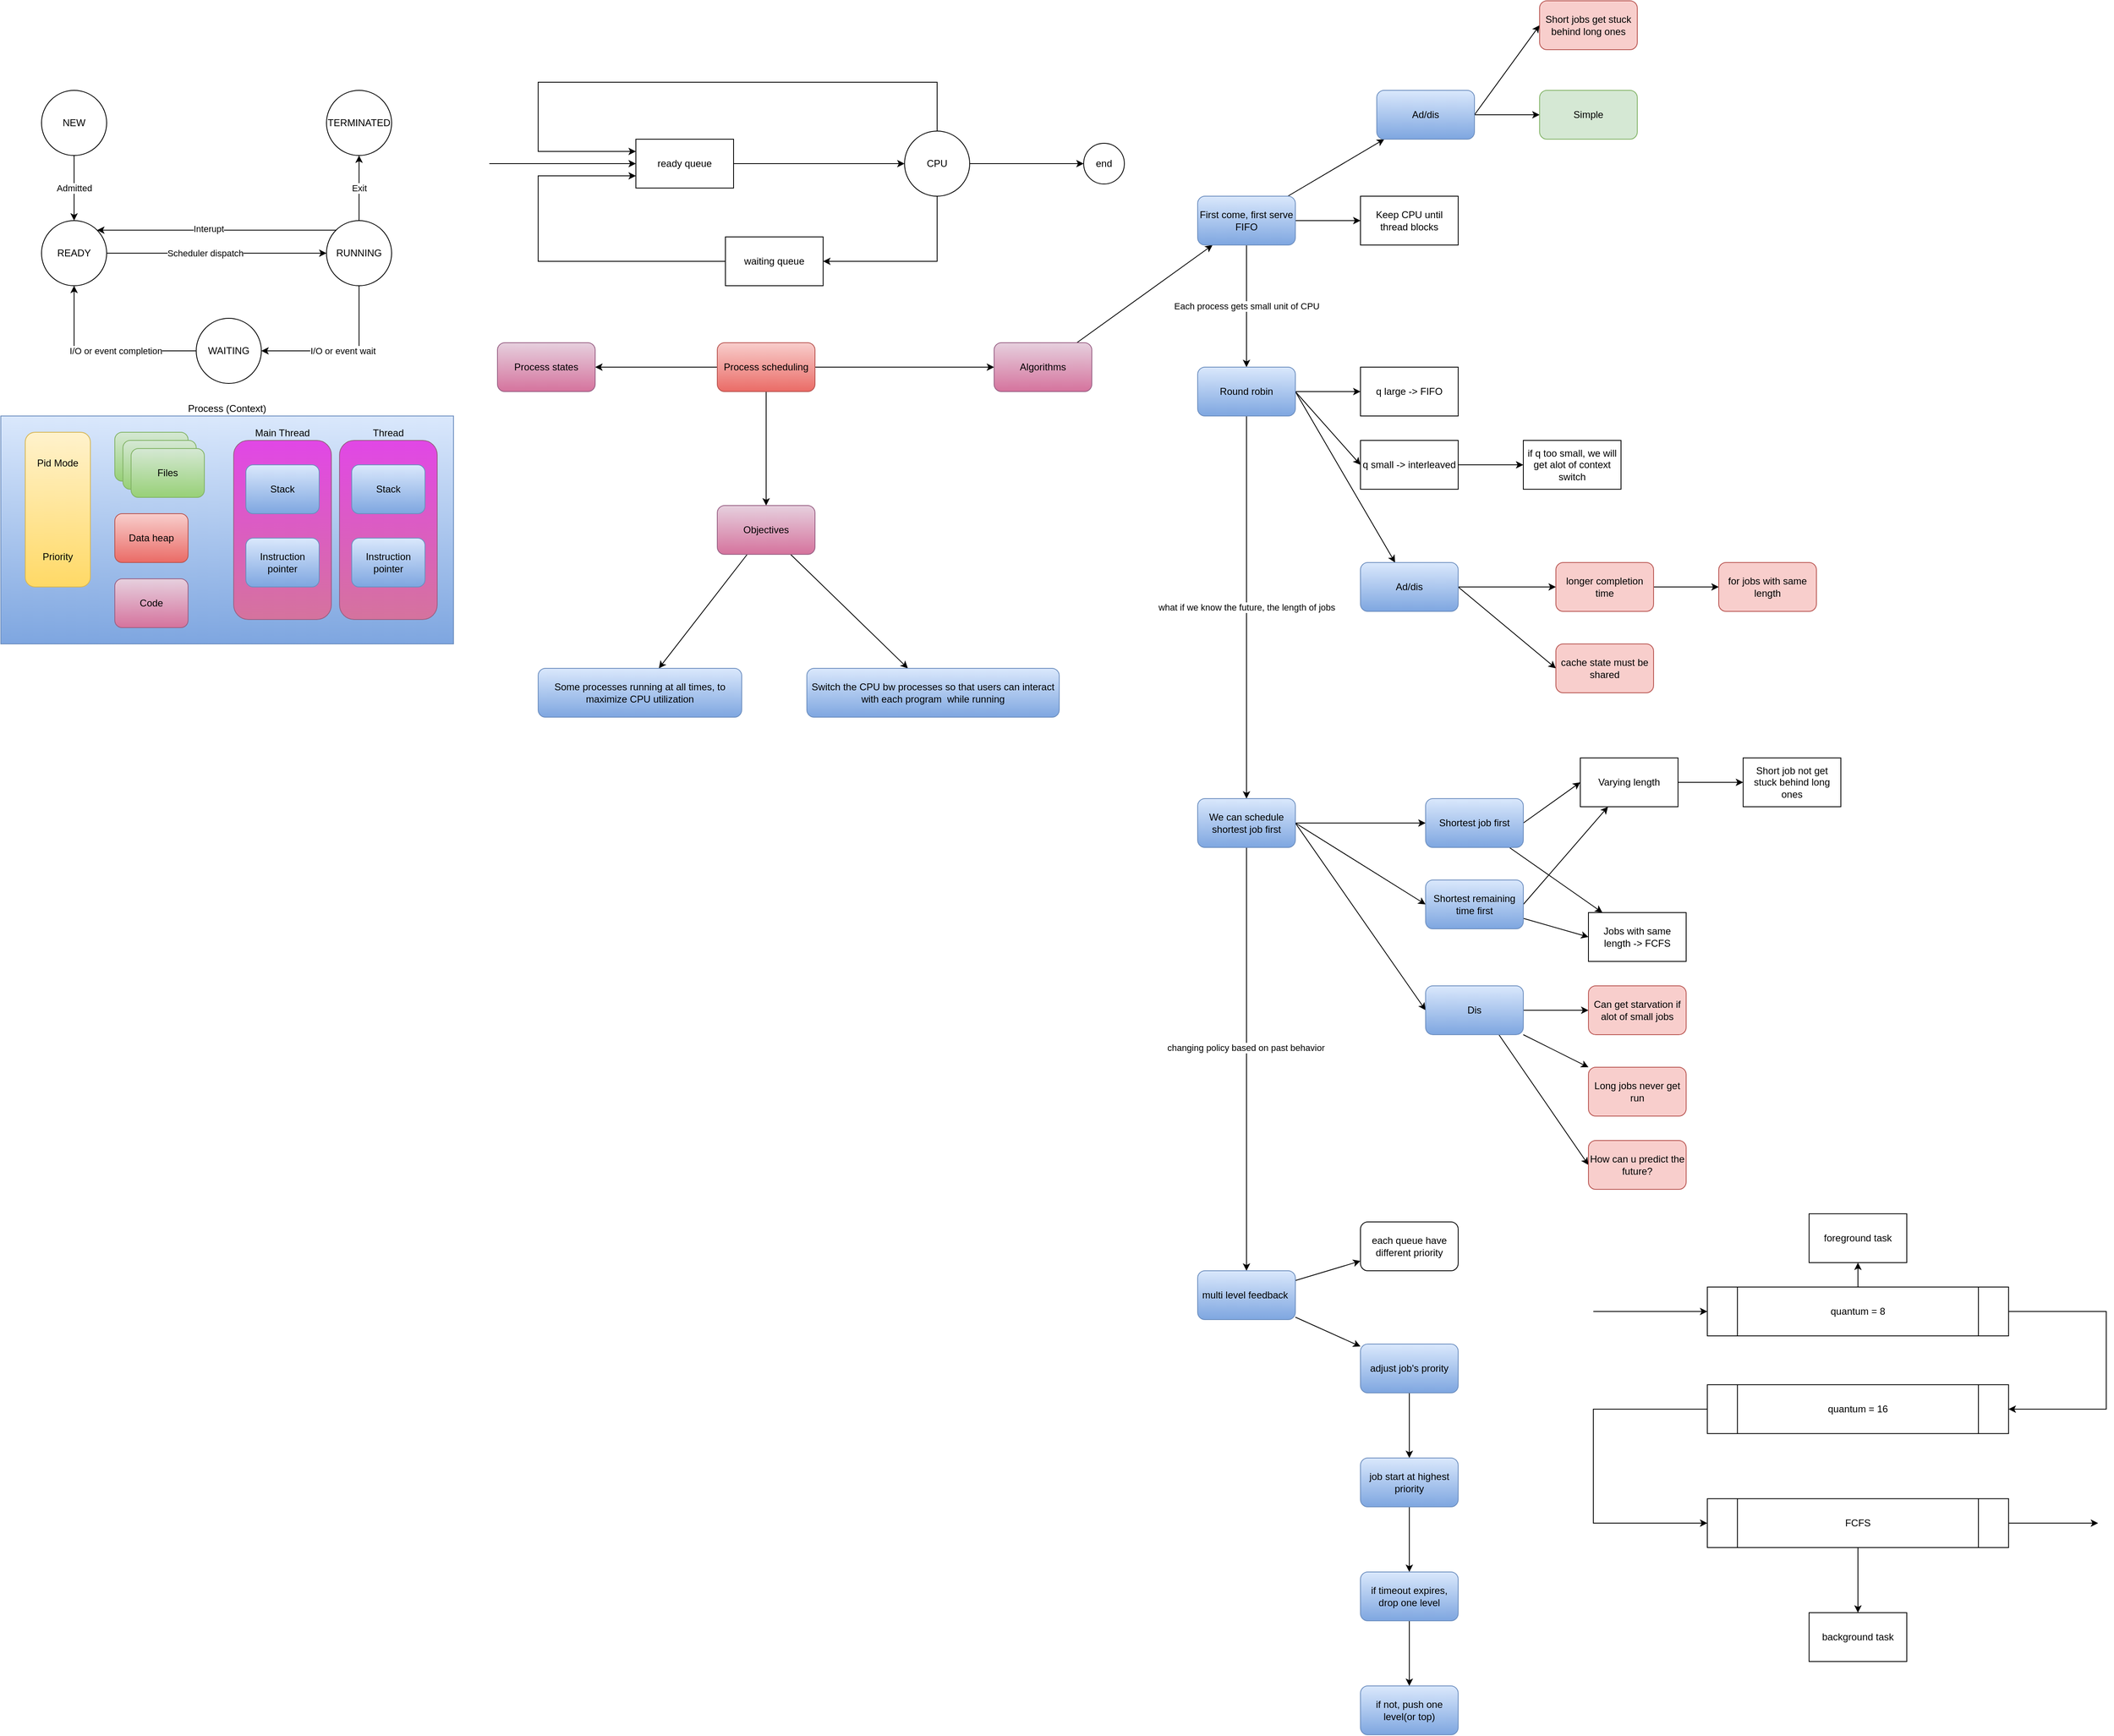 <mxfile version="15.6.8" type="github">
  <diagram id="YjP2luyD3A1gga2x-_5z" name="Page-1">
    <mxGraphModel dx="3009" dy="1942" grid="1" gridSize="10" guides="1" tooltips="1" connect="1" arrows="1" fold="1" page="1" pageScale="1" pageWidth="827" pageHeight="1169" math="0" shadow="0">
      <root>
        <mxCell id="0" />
        <mxCell id="1" parent="0" />
        <mxCell id="qBSy8Zu0NFItvnrf-ppq-13" value="Admitted" style="edgeStyle=orthogonalEdgeStyle;rounded=0;orthogonalLoop=1;jettySize=auto;html=1;entryX=0.5;entryY=0;entryDx=0;entryDy=0;" edge="1" parent="1" source="qBSy8Zu0NFItvnrf-ppq-14" target="qBSy8Zu0NFItvnrf-ppq-17">
          <mxGeometry relative="1" as="geometry" />
        </mxCell>
        <mxCell id="qBSy8Zu0NFItvnrf-ppq-14" value="NEW" style="ellipse;whiteSpace=wrap;html=1;aspect=fixed;" vertex="1" parent="1">
          <mxGeometry x="-980" y="-1000" width="80" height="80" as="geometry" />
        </mxCell>
        <mxCell id="qBSy8Zu0NFItvnrf-ppq-15" style="edgeStyle=orthogonalEdgeStyle;rounded=0;orthogonalLoop=1;jettySize=auto;html=1;" edge="1" parent="1" source="qBSy8Zu0NFItvnrf-ppq-17" target="qBSy8Zu0NFItvnrf-ppq-25">
          <mxGeometry relative="1" as="geometry" />
        </mxCell>
        <mxCell id="qBSy8Zu0NFItvnrf-ppq-16" value="Scheduler dispatch" style="edgeLabel;html=1;align=center;verticalAlign=middle;resizable=0;points=[];" vertex="1" connectable="0" parent="qBSy8Zu0NFItvnrf-ppq-15">
          <mxGeometry x="-0.109" relative="1" as="geometry">
            <mxPoint as="offset" />
          </mxGeometry>
        </mxCell>
        <mxCell id="qBSy8Zu0NFItvnrf-ppq-17" value="READY" style="ellipse;whiteSpace=wrap;html=1;aspect=fixed;" vertex="1" parent="1">
          <mxGeometry x="-980" y="-840" width="80" height="80" as="geometry" />
        </mxCell>
        <mxCell id="qBSy8Zu0NFItvnrf-ppq-18" style="edgeStyle=orthogonalEdgeStyle;rounded=0;orthogonalLoop=1;jettySize=auto;html=1;entryX=0.5;entryY=1;entryDx=0;entryDy=0;" edge="1" parent="1" source="qBSy8Zu0NFItvnrf-ppq-20" target="qBSy8Zu0NFItvnrf-ppq-17">
          <mxGeometry relative="1" as="geometry" />
        </mxCell>
        <mxCell id="qBSy8Zu0NFItvnrf-ppq-19" value="I/O or event completion" style="edgeLabel;html=1;align=center;verticalAlign=middle;resizable=0;points=[];" vertex="1" connectable="0" parent="qBSy8Zu0NFItvnrf-ppq-18">
          <mxGeometry x="-0.141" relative="1" as="geometry">
            <mxPoint as="offset" />
          </mxGeometry>
        </mxCell>
        <mxCell id="qBSy8Zu0NFItvnrf-ppq-20" value="WAITING" style="ellipse;whiteSpace=wrap;html=1;aspect=fixed;" vertex="1" parent="1">
          <mxGeometry x="-790" y="-720" width="80" height="80" as="geometry" />
        </mxCell>
        <mxCell id="qBSy8Zu0NFItvnrf-ppq-21" value="Exit" style="edgeStyle=orthogonalEdgeStyle;rounded=0;orthogonalLoop=1;jettySize=auto;html=1;entryX=0.5;entryY=1;entryDx=0;entryDy=0;" edge="1" parent="1" source="qBSy8Zu0NFItvnrf-ppq-25" target="qBSy8Zu0NFItvnrf-ppq-26">
          <mxGeometry relative="1" as="geometry" />
        </mxCell>
        <mxCell id="qBSy8Zu0NFItvnrf-ppq-22" style="edgeStyle=orthogonalEdgeStyle;rounded=0;orthogonalLoop=1;jettySize=auto;html=1;exitX=0;exitY=0;exitDx=0;exitDy=0;entryX=1;entryY=0;entryDx=0;entryDy=0;" edge="1" parent="1" source="qBSy8Zu0NFItvnrf-ppq-25" target="qBSy8Zu0NFItvnrf-ppq-17">
          <mxGeometry relative="1" as="geometry" />
        </mxCell>
        <mxCell id="qBSy8Zu0NFItvnrf-ppq-23" value="Interupt" style="edgeLabel;html=1;align=center;verticalAlign=middle;resizable=0;points=[];" vertex="1" connectable="0" parent="qBSy8Zu0NFItvnrf-ppq-22">
          <mxGeometry x="0.066" y="-2" relative="1" as="geometry">
            <mxPoint as="offset" />
          </mxGeometry>
        </mxCell>
        <mxCell id="qBSy8Zu0NFItvnrf-ppq-24" value="I/O or event wait" style="edgeStyle=orthogonalEdgeStyle;rounded=0;orthogonalLoop=1;jettySize=auto;html=1;entryX=1;entryY=0.5;entryDx=0;entryDy=0;" edge="1" parent="1" source="qBSy8Zu0NFItvnrf-ppq-25" target="qBSy8Zu0NFItvnrf-ppq-20">
          <mxGeometry relative="1" as="geometry">
            <Array as="points">
              <mxPoint x="-590" y="-680" />
            </Array>
          </mxGeometry>
        </mxCell>
        <mxCell id="qBSy8Zu0NFItvnrf-ppq-25" value="RUNNING" style="ellipse;whiteSpace=wrap;html=1;aspect=fixed;" vertex="1" parent="1">
          <mxGeometry x="-630" y="-840" width="80" height="80" as="geometry" />
        </mxCell>
        <mxCell id="qBSy8Zu0NFItvnrf-ppq-26" value="TERMINATED" style="ellipse;whiteSpace=wrap;html=1;aspect=fixed;" vertex="1" parent="1">
          <mxGeometry x="-630" y="-1000" width="80" height="80" as="geometry" />
        </mxCell>
        <mxCell id="qBSy8Zu0NFItvnrf-ppq-27" value="Process (Context)" style="rounded=0;whiteSpace=wrap;html=1;gradientColor=#7ea6e0;fillColor=#dae8fc;strokeColor=#6c8ebf;labelPosition=center;verticalLabelPosition=top;align=center;verticalAlign=bottom;textDirection=ltr;arcSize=0;" vertex="1" parent="1">
          <mxGeometry x="-1030" y="-600" width="556" height="280" as="geometry" />
        </mxCell>
        <mxCell id="qBSy8Zu0NFItvnrf-ppq-28" value="Pid Mode&lt;br&gt;&lt;br&gt;&lt;br&gt;&lt;br&gt;&lt;br&gt;&lt;br&gt;&lt;br&gt;&lt;br&gt;Priority" style="rounded=1;whiteSpace=wrap;html=1;gradientColor=#ffd966;fillColor=#fff2cc;strokeColor=#d6b656;" vertex="1" parent="1">
          <mxGeometry x="-1000" y="-580" width="80" height="190" as="geometry" />
        </mxCell>
        <mxCell id="qBSy8Zu0NFItvnrf-ppq-29" value="Files" style="rounded=1;whiteSpace=wrap;html=1;gradientColor=#97d077;fillColor=#d5e8d4;strokeColor=#82b366;" vertex="1" parent="1">
          <mxGeometry x="-890" y="-580" width="90" height="60" as="geometry" />
        </mxCell>
        <mxCell id="qBSy8Zu0NFItvnrf-ppq-30" value="Files" style="rounded=1;whiteSpace=wrap;html=1;gradientColor=#97d077;fillColor=#d5e8d4;strokeColor=#82b366;" vertex="1" parent="1">
          <mxGeometry x="-880" y="-570" width="90" height="60" as="geometry" />
        </mxCell>
        <mxCell id="qBSy8Zu0NFItvnrf-ppq-31" value="Files" style="rounded=1;whiteSpace=wrap;html=1;gradientColor=#97d077;fillColor=#d5e8d4;strokeColor=#82b366;" vertex="1" parent="1">
          <mxGeometry x="-870" y="-560" width="90" height="60" as="geometry" />
        </mxCell>
        <mxCell id="qBSy8Zu0NFItvnrf-ppq-32" value="Data heap" style="rounded=1;whiteSpace=wrap;html=1;gradientColor=#ea6b66;fillColor=#f8cecc;strokeColor=#b85450;" vertex="1" parent="1">
          <mxGeometry x="-890" y="-480" width="90" height="60" as="geometry" />
        </mxCell>
        <mxCell id="qBSy8Zu0NFItvnrf-ppq-33" value="Code" style="rounded=1;whiteSpace=wrap;html=1;gradientColor=#d5739d;fillColor=#e6d0de;strokeColor=#996185;" vertex="1" parent="1">
          <mxGeometry x="-890" y="-400" width="90" height="60" as="geometry" />
        </mxCell>
        <mxCell id="qBSy8Zu0NFItvnrf-ppq-34" value="Main Thread" style="rounded=1;whiteSpace=wrap;html=1;gradientColor=#d5739d;fillColor=#E147E6;strokeColor=#996185;labelPosition=center;verticalLabelPosition=top;align=center;verticalAlign=bottom;" vertex="1" parent="1">
          <mxGeometry x="-744" y="-570" width="120" height="220" as="geometry" />
        </mxCell>
        <mxCell id="qBSy8Zu0NFItvnrf-ppq-35" value="Stack" style="rounded=1;whiteSpace=wrap;html=1;gradientColor=#7ea6e0;fillColor=#dae8fc;strokeColor=#6c8ebf;" vertex="1" parent="1">
          <mxGeometry x="-729" y="-540" width="90" height="60" as="geometry" />
        </mxCell>
        <mxCell id="qBSy8Zu0NFItvnrf-ppq-36" value="Instruction pointer" style="rounded=1;whiteSpace=wrap;html=1;gradientColor=#7ea6e0;fillColor=#dae8fc;strokeColor=#6c8ebf;" vertex="1" parent="1">
          <mxGeometry x="-729" y="-450" width="90" height="60" as="geometry" />
        </mxCell>
        <mxCell id="qBSy8Zu0NFItvnrf-ppq-37" value="Thread" style="rounded=1;whiteSpace=wrap;html=1;gradientColor=#d5739d;fillColor=#E147E6;strokeColor=#996185;labelPosition=center;verticalLabelPosition=top;align=center;verticalAlign=bottom;" vertex="1" parent="1">
          <mxGeometry x="-614" y="-570" width="120" height="220" as="geometry" />
        </mxCell>
        <mxCell id="qBSy8Zu0NFItvnrf-ppq-38" value="Stack" style="rounded=1;whiteSpace=wrap;html=1;gradientColor=#7ea6e0;fillColor=#dae8fc;strokeColor=#6c8ebf;" vertex="1" parent="1">
          <mxGeometry x="-599" y="-540" width="90" height="60" as="geometry" />
        </mxCell>
        <mxCell id="qBSy8Zu0NFItvnrf-ppq-39" value="Instruction pointer" style="rounded=1;whiteSpace=wrap;html=1;gradientColor=#7ea6e0;fillColor=#dae8fc;strokeColor=#6c8ebf;" vertex="1" parent="1">
          <mxGeometry x="-599" y="-450" width="90" height="60" as="geometry" />
        </mxCell>
        <mxCell id="qBSy8Zu0NFItvnrf-ppq-42" value="" style="rounded=0;orthogonalLoop=1;jettySize=auto;html=1;" edge="1" parent="1" source="qBSy8Zu0NFItvnrf-ppq-40" target="qBSy8Zu0NFItvnrf-ppq-41">
          <mxGeometry relative="1" as="geometry" />
        </mxCell>
        <mxCell id="qBSy8Zu0NFItvnrf-ppq-49" value="" style="edgeStyle=none;rounded=0;orthogonalLoop=1;jettySize=auto;html=1;" edge="1" parent="1" source="qBSy8Zu0NFItvnrf-ppq-40" target="qBSy8Zu0NFItvnrf-ppq-48">
          <mxGeometry relative="1" as="geometry" />
        </mxCell>
        <mxCell id="qBSy8Zu0NFItvnrf-ppq-61" value="" style="edgeStyle=none;rounded=0;orthogonalLoop=1;jettySize=auto;html=1;" edge="1" parent="1" source="qBSy8Zu0NFItvnrf-ppq-40" target="qBSy8Zu0NFItvnrf-ppq-60">
          <mxGeometry relative="1" as="geometry" />
        </mxCell>
        <mxCell id="qBSy8Zu0NFItvnrf-ppq-40" value="Process scheduling" style="rounded=1;whiteSpace=wrap;html=1;fillColor=#f8cecc;strokeColor=#b85450;gradientColor=#ea6b66;" vertex="1" parent="1">
          <mxGeometry x="-150" y="-690" width="120" height="60" as="geometry" />
        </mxCell>
        <mxCell id="qBSy8Zu0NFItvnrf-ppq-44" value="" style="edgeStyle=none;rounded=0;orthogonalLoop=1;jettySize=auto;html=1;" edge="1" parent="1" source="qBSy8Zu0NFItvnrf-ppq-41" target="qBSy8Zu0NFItvnrf-ppq-43">
          <mxGeometry relative="1" as="geometry" />
        </mxCell>
        <mxCell id="qBSy8Zu0NFItvnrf-ppq-47" style="edgeStyle=none;rounded=0;orthogonalLoop=1;jettySize=auto;html=1;exitX=0.75;exitY=1;exitDx=0;exitDy=0;" edge="1" parent="1" source="qBSy8Zu0NFItvnrf-ppq-41" target="qBSy8Zu0NFItvnrf-ppq-46">
          <mxGeometry relative="1" as="geometry" />
        </mxCell>
        <mxCell id="qBSy8Zu0NFItvnrf-ppq-41" value="Objectives" style="rounded=1;whiteSpace=wrap;html=1;fillColor=#e6d0de;strokeColor=#996185;gradientColor=#d5739d;" vertex="1" parent="1">
          <mxGeometry x="-150" y="-490" width="120" height="60" as="geometry" />
        </mxCell>
        <mxCell id="qBSy8Zu0NFItvnrf-ppq-43" value="Some processes running at all times, to maximize CPU utilization" style="rounded=1;whiteSpace=wrap;html=1;fillColor=#dae8fc;strokeColor=#6c8ebf;gradientColor=#7ea6e0;" vertex="1" parent="1">
          <mxGeometry x="-370" y="-290" width="250" height="60" as="geometry" />
        </mxCell>
        <mxCell id="qBSy8Zu0NFItvnrf-ppq-46" value="Switch the CPU bw processes so that users can interact with each program&amp;nbsp; while running" style="rounded=1;whiteSpace=wrap;html=1;fillColor=#dae8fc;strokeColor=#6c8ebf;gradientColor=#7ea6e0;" vertex="1" parent="1">
          <mxGeometry x="-40" y="-290" width="310" height="60" as="geometry" />
        </mxCell>
        <mxCell id="qBSy8Zu0NFItvnrf-ppq-48" value="Process states" style="rounded=1;whiteSpace=wrap;html=1;fillColor=#e6d0de;strokeColor=#996185;gradientColor=#d5739d;" vertex="1" parent="1">
          <mxGeometry x="-420" y="-690" width="120" height="60" as="geometry" />
        </mxCell>
        <mxCell id="qBSy8Zu0NFItvnrf-ppq-53" style="edgeStyle=none;rounded=0;orthogonalLoop=1;jettySize=auto;html=1;" edge="1" parent="1" source="qBSy8Zu0NFItvnrf-ppq-50" target="qBSy8Zu0NFItvnrf-ppq-52">
          <mxGeometry relative="1" as="geometry" />
        </mxCell>
        <mxCell id="qBSy8Zu0NFItvnrf-ppq-50" value="ready queue" style="rounded=0;whiteSpace=wrap;html=1;" vertex="1" parent="1">
          <mxGeometry x="-250" y="-940" width="120" height="60" as="geometry" />
        </mxCell>
        <mxCell id="qBSy8Zu0NFItvnrf-ppq-57" style="edgeStyle=none;rounded=0;orthogonalLoop=1;jettySize=auto;html=1;entryX=0;entryY=0.75;entryDx=0;entryDy=0;" edge="1" parent="1" source="qBSy8Zu0NFItvnrf-ppq-51" target="qBSy8Zu0NFItvnrf-ppq-50">
          <mxGeometry relative="1" as="geometry">
            <Array as="points">
              <mxPoint x="-370" y="-790" />
              <mxPoint x="-370" y="-895" />
            </Array>
          </mxGeometry>
        </mxCell>
        <mxCell id="qBSy8Zu0NFItvnrf-ppq-51" value="waiting queue" style="rounded=0;whiteSpace=wrap;html=1;" vertex="1" parent="1">
          <mxGeometry x="-140" y="-820" width="120" height="60" as="geometry" />
        </mxCell>
        <mxCell id="qBSy8Zu0NFItvnrf-ppq-55" value="" style="edgeStyle=none;rounded=0;orthogonalLoop=1;jettySize=auto;html=1;" edge="1" parent="1" source="qBSy8Zu0NFItvnrf-ppq-52" target="qBSy8Zu0NFItvnrf-ppq-54">
          <mxGeometry relative="1" as="geometry" />
        </mxCell>
        <mxCell id="qBSy8Zu0NFItvnrf-ppq-56" style="edgeStyle=none;rounded=0;orthogonalLoop=1;jettySize=auto;html=1;entryX=1;entryY=0.5;entryDx=0;entryDy=0;" edge="1" parent="1" source="qBSy8Zu0NFItvnrf-ppq-52" target="qBSy8Zu0NFItvnrf-ppq-51">
          <mxGeometry relative="1" as="geometry">
            <Array as="points">
              <mxPoint x="120" y="-790" />
            </Array>
          </mxGeometry>
        </mxCell>
        <mxCell id="qBSy8Zu0NFItvnrf-ppq-59" style="edgeStyle=none;rounded=0;orthogonalLoop=1;jettySize=auto;html=1;entryX=0;entryY=0.25;entryDx=0;entryDy=0;" edge="1" parent="1" source="qBSy8Zu0NFItvnrf-ppq-52" target="qBSy8Zu0NFItvnrf-ppq-50">
          <mxGeometry relative="1" as="geometry">
            <Array as="points">
              <mxPoint x="120" y="-1010" />
              <mxPoint x="-370" y="-1010" />
              <mxPoint x="-370" y="-925" />
            </Array>
          </mxGeometry>
        </mxCell>
        <mxCell id="qBSy8Zu0NFItvnrf-ppq-52" value="CPU" style="ellipse;whiteSpace=wrap;html=1;aspect=fixed;" vertex="1" parent="1">
          <mxGeometry x="80" y="-950" width="80" height="80" as="geometry" />
        </mxCell>
        <mxCell id="qBSy8Zu0NFItvnrf-ppq-54" value="end" style="ellipse;whiteSpace=wrap;html=1;aspect=fixed;" vertex="1" parent="1">
          <mxGeometry x="300" y="-935" width="50" height="50" as="geometry" />
        </mxCell>
        <mxCell id="qBSy8Zu0NFItvnrf-ppq-58" style="edgeStyle=none;rounded=0;orthogonalLoop=1;jettySize=auto;html=1;entryX=0;entryY=0.5;entryDx=0;entryDy=0;" edge="1" parent="1" target="qBSy8Zu0NFItvnrf-ppq-50">
          <mxGeometry relative="1" as="geometry">
            <mxPoint x="-430" y="-910" as="sourcePoint" />
            <mxPoint x="-308" y="-921" as="targetPoint" />
          </mxGeometry>
        </mxCell>
        <mxCell id="qBSy8Zu0NFItvnrf-ppq-63" value="" style="edgeStyle=none;rounded=0;orthogonalLoop=1;jettySize=auto;html=1;" edge="1" parent="1" source="qBSy8Zu0NFItvnrf-ppq-60" target="qBSy8Zu0NFItvnrf-ppq-62">
          <mxGeometry relative="1" as="geometry" />
        </mxCell>
        <mxCell id="qBSy8Zu0NFItvnrf-ppq-60" value="Algorithms" style="rounded=1;whiteSpace=wrap;html=1;fillColor=#e6d0de;strokeColor=#996185;gradientColor=#d5739d;" vertex="1" parent="1">
          <mxGeometry x="190" y="-690" width="120" height="60" as="geometry" />
        </mxCell>
        <mxCell id="qBSy8Zu0NFItvnrf-ppq-65" value="" style="edgeStyle=none;rounded=0;orthogonalLoop=1;jettySize=auto;html=1;" edge="1" parent="1" source="qBSy8Zu0NFItvnrf-ppq-62" target="qBSy8Zu0NFItvnrf-ppq-64">
          <mxGeometry relative="1" as="geometry" />
        </mxCell>
        <mxCell id="qBSy8Zu0NFItvnrf-ppq-67" value="" style="edgeStyle=none;rounded=0;orthogonalLoop=1;jettySize=auto;html=1;" edge="1" parent="1" source="qBSy8Zu0NFItvnrf-ppq-62" target="qBSy8Zu0NFItvnrf-ppq-66">
          <mxGeometry relative="1" as="geometry" />
        </mxCell>
        <mxCell id="qBSy8Zu0NFItvnrf-ppq-71" value="Each process gets small unit of CPU" style="edgeStyle=none;rounded=0;orthogonalLoop=1;jettySize=auto;html=1;" edge="1" parent="1" source="qBSy8Zu0NFItvnrf-ppq-62" target="qBSy8Zu0NFItvnrf-ppq-70">
          <mxGeometry relative="1" as="geometry" />
        </mxCell>
        <mxCell id="qBSy8Zu0NFItvnrf-ppq-62" value="First come, first serve&lt;br&gt;FIFO" style="rounded=1;whiteSpace=wrap;html=1;fillColor=#dae8fc;strokeColor=#6c8ebf;gradientColor=#7ea6e0;" vertex="1" parent="1">
          <mxGeometry x="440" y="-870" width="120" height="60" as="geometry" />
        </mxCell>
        <mxCell id="qBSy8Zu0NFItvnrf-ppq-64" value="Keep CPU until thread blocks" style="rounded=0;whiteSpace=wrap;html=1;" vertex="1" parent="1">
          <mxGeometry x="640" y="-870" width="120" height="60" as="geometry" />
        </mxCell>
        <mxCell id="qBSy8Zu0NFItvnrf-ppq-83" value="" style="edgeStyle=none;rounded=0;orthogonalLoop=1;jettySize=auto;html=1;" edge="1" parent="1" source="qBSy8Zu0NFItvnrf-ppq-66" target="qBSy8Zu0NFItvnrf-ppq-82">
          <mxGeometry relative="1" as="geometry" />
        </mxCell>
        <mxCell id="qBSy8Zu0NFItvnrf-ppq-84" style="edgeStyle=none;rounded=0;orthogonalLoop=1;jettySize=auto;html=1;exitX=1;exitY=0.5;exitDx=0;exitDy=0;entryX=0;entryY=0.5;entryDx=0;entryDy=0;" edge="1" parent="1" source="qBSy8Zu0NFItvnrf-ppq-66" target="qBSy8Zu0NFItvnrf-ppq-68">
          <mxGeometry relative="1" as="geometry" />
        </mxCell>
        <mxCell id="qBSy8Zu0NFItvnrf-ppq-66" value="Ad/dis" style="rounded=1;whiteSpace=wrap;html=1;fillColor=#dae8fc;strokeColor=#6c8ebf;gradientColor=#7ea6e0;" vertex="1" parent="1">
          <mxGeometry x="660" y="-1000" width="120" height="60" as="geometry" />
        </mxCell>
        <mxCell id="qBSy8Zu0NFItvnrf-ppq-68" value="Short jobs get stuck behind long ones" style="rounded=1;whiteSpace=wrap;html=1;fillColor=#f8cecc;strokeColor=#b85450;" vertex="1" parent="1">
          <mxGeometry x="860" y="-1110" width="120" height="60" as="geometry" />
        </mxCell>
        <mxCell id="qBSy8Zu0NFItvnrf-ppq-75" value="" style="edgeStyle=none;rounded=0;orthogonalLoop=1;jettySize=auto;html=1;" edge="1" parent="1" source="qBSy8Zu0NFItvnrf-ppq-70" target="qBSy8Zu0NFItvnrf-ppq-74">
          <mxGeometry relative="1" as="geometry" />
        </mxCell>
        <mxCell id="qBSy8Zu0NFItvnrf-ppq-77" style="edgeStyle=none;rounded=0;orthogonalLoop=1;jettySize=auto;html=1;exitX=1;exitY=0.5;exitDx=0;exitDy=0;entryX=0;entryY=0.5;entryDx=0;entryDy=0;" edge="1" parent="1" source="qBSy8Zu0NFItvnrf-ppq-70" target="qBSy8Zu0NFItvnrf-ppq-76">
          <mxGeometry relative="1" as="geometry" />
        </mxCell>
        <mxCell id="qBSy8Zu0NFItvnrf-ppq-81" value="" style="edgeStyle=none;rounded=0;orthogonalLoop=1;jettySize=auto;html=1;exitX=1;exitY=0.5;exitDx=0;exitDy=0;" edge="1" parent="1" source="qBSy8Zu0NFItvnrf-ppq-70" target="qBSy8Zu0NFItvnrf-ppq-80">
          <mxGeometry relative="1" as="geometry" />
        </mxCell>
        <mxCell id="qBSy8Zu0NFItvnrf-ppq-92" value="what if we know the future, the length of jobs" style="edgeStyle=none;rounded=0;orthogonalLoop=1;jettySize=auto;html=1;" edge="1" parent="1" source="qBSy8Zu0NFItvnrf-ppq-70" target="qBSy8Zu0NFItvnrf-ppq-91">
          <mxGeometry relative="1" as="geometry" />
        </mxCell>
        <mxCell id="qBSy8Zu0NFItvnrf-ppq-70" value="Round robin" style="rounded=1;whiteSpace=wrap;html=1;fillColor=#dae8fc;strokeColor=#6c8ebf;gradientColor=#7ea6e0;" vertex="1" parent="1">
          <mxGeometry x="440" y="-660" width="120" height="60" as="geometry" />
        </mxCell>
        <mxCell id="qBSy8Zu0NFItvnrf-ppq-74" value="q large -&amp;gt; FIFO" style="rounded=0;whiteSpace=wrap;html=1;" vertex="1" parent="1">
          <mxGeometry x="640" y="-660" width="120" height="60" as="geometry" />
        </mxCell>
        <mxCell id="qBSy8Zu0NFItvnrf-ppq-79" value="" style="edgeStyle=none;rounded=0;orthogonalLoop=1;jettySize=auto;html=1;" edge="1" parent="1" source="qBSy8Zu0NFItvnrf-ppq-76" target="qBSy8Zu0NFItvnrf-ppq-78">
          <mxGeometry relative="1" as="geometry" />
        </mxCell>
        <mxCell id="qBSy8Zu0NFItvnrf-ppq-76" value="q small -&amp;gt; interleaved" style="rounded=0;whiteSpace=wrap;html=1;" vertex="1" parent="1">
          <mxGeometry x="640" y="-570" width="120" height="60" as="geometry" />
        </mxCell>
        <mxCell id="qBSy8Zu0NFItvnrf-ppq-78" value="if q too small, we will get alot of context switch" style="rounded=0;whiteSpace=wrap;html=1;" vertex="1" parent="1">
          <mxGeometry x="840" y="-570" width="120" height="60" as="geometry" />
        </mxCell>
        <mxCell id="qBSy8Zu0NFItvnrf-ppq-86" value="" style="edgeStyle=none;rounded=0;orthogonalLoop=1;jettySize=auto;html=1;" edge="1" parent="1" source="qBSy8Zu0NFItvnrf-ppq-80" target="qBSy8Zu0NFItvnrf-ppq-85">
          <mxGeometry relative="1" as="geometry" />
        </mxCell>
        <mxCell id="qBSy8Zu0NFItvnrf-ppq-88" style="edgeStyle=none;rounded=0;orthogonalLoop=1;jettySize=auto;html=1;exitX=1;exitY=0.5;exitDx=0;exitDy=0;entryX=0;entryY=0.5;entryDx=0;entryDy=0;" edge="1" parent="1" source="qBSy8Zu0NFItvnrf-ppq-80" target="qBSy8Zu0NFItvnrf-ppq-87">
          <mxGeometry relative="1" as="geometry" />
        </mxCell>
        <mxCell id="qBSy8Zu0NFItvnrf-ppq-80" value="Ad/dis" style="rounded=1;whiteSpace=wrap;html=1;fillColor=#dae8fc;strokeColor=#6c8ebf;gradientColor=#7ea6e0;" vertex="1" parent="1">
          <mxGeometry x="640" y="-420" width="120" height="60" as="geometry" />
        </mxCell>
        <mxCell id="qBSy8Zu0NFItvnrf-ppq-82" value="Simple" style="rounded=1;whiteSpace=wrap;html=1;fillColor=#d5e8d4;strokeColor=#82b366;" vertex="1" parent="1">
          <mxGeometry x="860" y="-1000" width="120" height="60" as="geometry" />
        </mxCell>
        <mxCell id="qBSy8Zu0NFItvnrf-ppq-90" value="" style="edgeStyle=none;rounded=0;orthogonalLoop=1;jettySize=auto;html=1;" edge="1" parent="1" source="qBSy8Zu0NFItvnrf-ppq-85" target="qBSy8Zu0NFItvnrf-ppq-89">
          <mxGeometry relative="1" as="geometry" />
        </mxCell>
        <mxCell id="qBSy8Zu0NFItvnrf-ppq-85" value="longer completion time" style="rounded=1;whiteSpace=wrap;html=1;fillColor=#f8cecc;strokeColor=#b85450;" vertex="1" parent="1">
          <mxGeometry x="880" y="-420" width="120" height="60" as="geometry" />
        </mxCell>
        <mxCell id="qBSy8Zu0NFItvnrf-ppq-87" value="cache state must be shared" style="rounded=1;whiteSpace=wrap;html=1;fillColor=#f8cecc;strokeColor=#b85450;" vertex="1" parent="1">
          <mxGeometry x="880" y="-320" width="120" height="60" as="geometry" />
        </mxCell>
        <mxCell id="qBSy8Zu0NFItvnrf-ppq-89" value="for jobs with same length" style="rounded=1;whiteSpace=wrap;html=1;fillColor=#f8cecc;strokeColor=#b85450;" vertex="1" parent="1">
          <mxGeometry x="1080" y="-420" width="120" height="60" as="geometry" />
        </mxCell>
        <mxCell id="qBSy8Zu0NFItvnrf-ppq-94" value="" style="edgeStyle=none;rounded=0;orthogonalLoop=1;jettySize=auto;html=1;" edge="1" parent="1" source="qBSy8Zu0NFItvnrf-ppq-91" target="qBSy8Zu0NFItvnrf-ppq-93">
          <mxGeometry relative="1" as="geometry" />
        </mxCell>
        <mxCell id="qBSy8Zu0NFItvnrf-ppq-96" style="edgeStyle=none;rounded=0;orthogonalLoop=1;jettySize=auto;html=1;exitX=1;exitY=0.5;exitDx=0;exitDy=0;entryX=0;entryY=0.5;entryDx=0;entryDy=0;" edge="1" parent="1" source="qBSy8Zu0NFItvnrf-ppq-91" target="qBSy8Zu0NFItvnrf-ppq-95">
          <mxGeometry relative="1" as="geometry" />
        </mxCell>
        <mxCell id="qBSy8Zu0NFItvnrf-ppq-115" style="edgeStyle=none;rounded=0;orthogonalLoop=1;jettySize=auto;html=1;exitX=1;exitY=0.5;exitDx=0;exitDy=0;entryX=0;entryY=0.5;entryDx=0;entryDy=0;" edge="1" parent="1" source="qBSy8Zu0NFItvnrf-ppq-91" target="qBSy8Zu0NFItvnrf-ppq-110">
          <mxGeometry relative="1" as="geometry" />
        </mxCell>
        <mxCell id="qBSy8Zu0NFItvnrf-ppq-119" value="" style="edgeStyle=none;rounded=0;orthogonalLoop=1;jettySize=auto;html=1;" edge="1" parent="1" source="qBSy8Zu0NFItvnrf-ppq-91" target="qBSy8Zu0NFItvnrf-ppq-118">
          <mxGeometry relative="1" as="geometry" />
        </mxCell>
        <mxCell id="qBSy8Zu0NFItvnrf-ppq-120" value="changing policy based on past behavior" style="edgeLabel;html=1;align=center;verticalAlign=middle;resizable=0;points=[];" vertex="1" connectable="0" parent="qBSy8Zu0NFItvnrf-ppq-119">
          <mxGeometry x="-0.056" y="-1" relative="1" as="geometry">
            <mxPoint as="offset" />
          </mxGeometry>
        </mxCell>
        <mxCell id="qBSy8Zu0NFItvnrf-ppq-91" value="We can schedule shortest job first" style="rounded=1;whiteSpace=wrap;html=1;fillColor=#dae8fc;strokeColor=#6c8ebf;gradientColor=#7ea6e0;" vertex="1" parent="1">
          <mxGeometry x="440" y="-130" width="120" height="60" as="geometry" />
        </mxCell>
        <mxCell id="qBSy8Zu0NFItvnrf-ppq-101" value="" style="edgeStyle=none;rounded=0;orthogonalLoop=1;jettySize=auto;html=1;" edge="1" parent="1" source="qBSy8Zu0NFItvnrf-ppq-93" target="qBSy8Zu0NFItvnrf-ppq-100">
          <mxGeometry relative="1" as="geometry" />
        </mxCell>
        <mxCell id="qBSy8Zu0NFItvnrf-ppq-104" style="edgeStyle=none;rounded=0;orthogonalLoop=1;jettySize=auto;html=1;exitX=1;exitY=0.5;exitDx=0;exitDy=0;entryX=0;entryY=0.5;entryDx=0;entryDy=0;" edge="1" parent="1" source="qBSy8Zu0NFItvnrf-ppq-93" target="qBSy8Zu0NFItvnrf-ppq-103">
          <mxGeometry relative="1" as="geometry" />
        </mxCell>
        <mxCell id="qBSy8Zu0NFItvnrf-ppq-93" value="Shortest job first" style="rounded=1;whiteSpace=wrap;html=1;fillColor=#dae8fc;strokeColor=#6c8ebf;gradientColor=#7ea6e0;" vertex="1" parent="1">
          <mxGeometry x="720" y="-130" width="120" height="60" as="geometry" />
        </mxCell>
        <mxCell id="qBSy8Zu0NFItvnrf-ppq-102" style="edgeStyle=none;rounded=0;orthogonalLoop=1;jettySize=auto;html=1;entryX=0;entryY=0.5;entryDx=0;entryDy=0;" edge="1" parent="1" source="qBSy8Zu0NFItvnrf-ppq-95" target="qBSy8Zu0NFItvnrf-ppq-100">
          <mxGeometry relative="1" as="geometry" />
        </mxCell>
        <mxCell id="qBSy8Zu0NFItvnrf-ppq-105" style="edgeStyle=none;rounded=0;orthogonalLoop=1;jettySize=auto;html=1;exitX=1;exitY=0.5;exitDx=0;exitDy=0;" edge="1" parent="1" source="qBSy8Zu0NFItvnrf-ppq-95" target="qBSy8Zu0NFItvnrf-ppq-103">
          <mxGeometry relative="1" as="geometry" />
        </mxCell>
        <mxCell id="qBSy8Zu0NFItvnrf-ppq-95" value="Shortest remaining time first" style="rounded=1;whiteSpace=wrap;html=1;fillColor=#dae8fc;strokeColor=#6c8ebf;gradientColor=#7ea6e0;" vertex="1" parent="1">
          <mxGeometry x="720" y="-30" width="120" height="60" as="geometry" />
        </mxCell>
        <mxCell id="qBSy8Zu0NFItvnrf-ppq-100" value="Jobs with same length -&amp;gt; FCFS" style="rounded=0;whiteSpace=wrap;html=1;" vertex="1" parent="1">
          <mxGeometry x="920" y="10" width="120" height="60" as="geometry" />
        </mxCell>
        <mxCell id="qBSy8Zu0NFItvnrf-ppq-107" value="" style="edgeStyle=none;rounded=0;orthogonalLoop=1;jettySize=auto;html=1;" edge="1" parent="1" source="qBSy8Zu0NFItvnrf-ppq-103" target="qBSy8Zu0NFItvnrf-ppq-106">
          <mxGeometry relative="1" as="geometry" />
        </mxCell>
        <mxCell id="qBSy8Zu0NFItvnrf-ppq-103" value="Varying length" style="rounded=0;whiteSpace=wrap;html=1;" vertex="1" parent="1">
          <mxGeometry x="910" y="-180" width="120" height="60" as="geometry" />
        </mxCell>
        <mxCell id="qBSy8Zu0NFItvnrf-ppq-106" value="Short job not get stuck behind long ones" style="rounded=0;whiteSpace=wrap;html=1;" vertex="1" parent="1">
          <mxGeometry x="1110" y="-180" width="120" height="60" as="geometry" />
        </mxCell>
        <mxCell id="qBSy8Zu0NFItvnrf-ppq-112" value="" style="edgeStyle=none;rounded=0;orthogonalLoop=1;jettySize=auto;html=1;" edge="1" parent="1" source="qBSy8Zu0NFItvnrf-ppq-110" target="qBSy8Zu0NFItvnrf-ppq-111">
          <mxGeometry relative="1" as="geometry" />
        </mxCell>
        <mxCell id="qBSy8Zu0NFItvnrf-ppq-114" value="" style="edgeStyle=none;rounded=0;orthogonalLoop=1;jettySize=auto;html=1;" edge="1" parent="1" source="qBSy8Zu0NFItvnrf-ppq-110" target="qBSy8Zu0NFItvnrf-ppq-113">
          <mxGeometry relative="1" as="geometry" />
        </mxCell>
        <mxCell id="qBSy8Zu0NFItvnrf-ppq-117" style="edgeStyle=none;rounded=0;orthogonalLoop=1;jettySize=auto;html=1;exitX=0.75;exitY=1;exitDx=0;exitDy=0;entryX=0;entryY=0.5;entryDx=0;entryDy=0;" edge="1" parent="1" source="qBSy8Zu0NFItvnrf-ppq-110" target="qBSy8Zu0NFItvnrf-ppq-116">
          <mxGeometry relative="1" as="geometry" />
        </mxCell>
        <mxCell id="qBSy8Zu0NFItvnrf-ppq-110" value="Dis" style="rounded=1;whiteSpace=wrap;html=1;fillColor=#dae8fc;strokeColor=#6c8ebf;gradientColor=#7ea6e0;" vertex="1" parent="1">
          <mxGeometry x="720" y="100" width="120" height="60" as="geometry" />
        </mxCell>
        <mxCell id="qBSy8Zu0NFItvnrf-ppq-111" value="Can get starvation if alot of small jobs" style="rounded=1;whiteSpace=wrap;html=1;fillColor=#f8cecc;strokeColor=#b85450;" vertex="1" parent="1">
          <mxGeometry x="920" y="100" width="120" height="60" as="geometry" />
        </mxCell>
        <mxCell id="qBSy8Zu0NFItvnrf-ppq-113" value="Long jobs never get run" style="rounded=1;whiteSpace=wrap;html=1;fillColor=#f8cecc;strokeColor=#b85450;" vertex="1" parent="1">
          <mxGeometry x="920" y="200" width="120" height="60" as="geometry" />
        </mxCell>
        <mxCell id="qBSy8Zu0NFItvnrf-ppq-116" value="How can u predict the future?" style="rounded=1;whiteSpace=wrap;html=1;fillColor=#f8cecc;strokeColor=#b85450;" vertex="1" parent="1">
          <mxGeometry x="920" y="290" width="120" height="60" as="geometry" />
        </mxCell>
        <mxCell id="qBSy8Zu0NFItvnrf-ppq-129" value="" style="edgeStyle=none;rounded=0;orthogonalLoop=1;jettySize=auto;html=1;" edge="1" parent="1" source="qBSy8Zu0NFItvnrf-ppq-118" target="qBSy8Zu0NFItvnrf-ppq-128">
          <mxGeometry relative="1" as="geometry" />
        </mxCell>
        <mxCell id="qBSy8Zu0NFItvnrf-ppq-135" value="" style="edgeStyle=none;rounded=0;orthogonalLoop=1;jettySize=auto;html=1;" edge="1" parent="1" source="qBSy8Zu0NFItvnrf-ppq-118" target="qBSy8Zu0NFItvnrf-ppq-134">
          <mxGeometry relative="1" as="geometry" />
        </mxCell>
        <mxCell id="qBSy8Zu0NFItvnrf-ppq-118" value="multi level feedback&amp;nbsp;" style="rounded=1;whiteSpace=wrap;html=1;fillColor=#dae8fc;strokeColor=#6c8ebf;gradientColor=#7ea6e0;" vertex="1" parent="1">
          <mxGeometry x="440" y="450" width="120" height="60" as="geometry" />
        </mxCell>
        <mxCell id="qBSy8Zu0NFItvnrf-ppq-125" style="edgeStyle=none;rounded=0;orthogonalLoop=1;jettySize=auto;html=1;exitX=1;exitY=0.5;exitDx=0;exitDy=0;entryX=1;entryY=0.5;entryDx=0;entryDy=0;" edge="1" parent="1" source="qBSy8Zu0NFItvnrf-ppq-121" target="qBSy8Zu0NFItvnrf-ppq-122">
          <mxGeometry relative="1" as="geometry">
            <Array as="points">
              <mxPoint x="1556" y="500" />
              <mxPoint x="1556" y="620" />
            </Array>
          </mxGeometry>
        </mxCell>
        <mxCell id="qBSy8Zu0NFItvnrf-ppq-131" value="" style="edgeStyle=none;rounded=0;orthogonalLoop=1;jettySize=auto;html=1;" edge="1" parent="1" source="qBSy8Zu0NFItvnrf-ppq-121" target="qBSy8Zu0NFItvnrf-ppq-130">
          <mxGeometry relative="1" as="geometry" />
        </mxCell>
        <mxCell id="qBSy8Zu0NFItvnrf-ppq-121" value="quantum = 8" style="shape=process;whiteSpace=wrap;html=1;backgroundOutline=1;rounded=0;" vertex="1" parent="1">
          <mxGeometry x="1066" y="470" width="370" height="60" as="geometry" />
        </mxCell>
        <mxCell id="qBSy8Zu0NFItvnrf-ppq-126" style="edgeStyle=none;rounded=0;orthogonalLoop=1;jettySize=auto;html=1;exitX=0;exitY=0.5;exitDx=0;exitDy=0;entryX=0;entryY=0.5;entryDx=0;entryDy=0;" edge="1" parent="1" source="qBSy8Zu0NFItvnrf-ppq-122" target="qBSy8Zu0NFItvnrf-ppq-123">
          <mxGeometry relative="1" as="geometry">
            <Array as="points">
              <mxPoint x="926" y="620" />
              <mxPoint x="926" y="760" />
            </Array>
          </mxGeometry>
        </mxCell>
        <mxCell id="qBSy8Zu0NFItvnrf-ppq-122" value="quantum = 16" style="shape=process;whiteSpace=wrap;html=1;backgroundOutline=1;rounded=0;" vertex="1" parent="1">
          <mxGeometry x="1066" y="590" width="370" height="60" as="geometry" />
        </mxCell>
        <mxCell id="qBSy8Zu0NFItvnrf-ppq-127" style="edgeStyle=none;rounded=0;orthogonalLoop=1;jettySize=auto;html=1;exitX=1;exitY=0.5;exitDx=0;exitDy=0;" edge="1" parent="1" source="qBSy8Zu0NFItvnrf-ppq-123">
          <mxGeometry relative="1" as="geometry">
            <mxPoint x="1546" y="760" as="targetPoint" />
          </mxGeometry>
        </mxCell>
        <mxCell id="qBSy8Zu0NFItvnrf-ppq-133" value="" style="edgeStyle=none;rounded=0;orthogonalLoop=1;jettySize=auto;html=1;" edge="1" parent="1" source="qBSy8Zu0NFItvnrf-ppq-123" target="qBSy8Zu0NFItvnrf-ppq-132">
          <mxGeometry relative="1" as="geometry" />
        </mxCell>
        <mxCell id="qBSy8Zu0NFItvnrf-ppq-123" value="FCFS" style="shape=process;whiteSpace=wrap;html=1;backgroundOutline=1;rounded=0;" vertex="1" parent="1">
          <mxGeometry x="1066" y="730" width="370" height="60" as="geometry" />
        </mxCell>
        <mxCell id="qBSy8Zu0NFItvnrf-ppq-124" value="" style="endArrow=classic;html=1;rounded=0;entryX=0;entryY=0.5;entryDx=0;entryDy=0;" edge="1" parent="1" target="qBSy8Zu0NFItvnrf-ppq-121">
          <mxGeometry width="50" height="50" relative="1" as="geometry">
            <mxPoint x="926" y="500" as="sourcePoint" />
            <mxPoint x="876" y="550" as="targetPoint" />
          </mxGeometry>
        </mxCell>
        <mxCell id="qBSy8Zu0NFItvnrf-ppq-128" value="each queue have different priority" style="rounded=1;whiteSpace=wrap;html=1;" vertex="1" parent="1">
          <mxGeometry x="640" y="390" width="120" height="60" as="geometry" />
        </mxCell>
        <mxCell id="qBSy8Zu0NFItvnrf-ppq-130" value="foreground task" style="whiteSpace=wrap;html=1;rounded=0;" vertex="1" parent="1">
          <mxGeometry x="1191" y="380" width="120" height="60" as="geometry" />
        </mxCell>
        <mxCell id="qBSy8Zu0NFItvnrf-ppq-132" value="background task" style="whiteSpace=wrap;html=1;rounded=0;" vertex="1" parent="1">
          <mxGeometry x="1191" y="870" width="120" height="60" as="geometry" />
        </mxCell>
        <mxCell id="qBSy8Zu0NFItvnrf-ppq-137" value="" style="edgeStyle=none;rounded=0;orthogonalLoop=1;jettySize=auto;html=1;" edge="1" parent="1" source="qBSy8Zu0NFItvnrf-ppq-134" target="qBSy8Zu0NFItvnrf-ppq-136">
          <mxGeometry relative="1" as="geometry" />
        </mxCell>
        <mxCell id="qBSy8Zu0NFItvnrf-ppq-134" value="adjust job&#39;s prority" style="rounded=1;whiteSpace=wrap;html=1;fillColor=#dae8fc;strokeColor=#6c8ebf;gradientColor=#7ea6e0;" vertex="1" parent="1">
          <mxGeometry x="640" y="540" width="120" height="60" as="geometry" />
        </mxCell>
        <mxCell id="qBSy8Zu0NFItvnrf-ppq-140" value="" style="edgeStyle=none;rounded=0;orthogonalLoop=1;jettySize=auto;html=1;" edge="1" parent="1" source="qBSy8Zu0NFItvnrf-ppq-136" target="qBSy8Zu0NFItvnrf-ppq-139">
          <mxGeometry relative="1" as="geometry" />
        </mxCell>
        <mxCell id="qBSy8Zu0NFItvnrf-ppq-136" value="job start at highest priority" style="rounded=1;whiteSpace=wrap;html=1;fillColor=#dae8fc;strokeColor=#6c8ebf;gradientColor=#7ea6e0;" vertex="1" parent="1">
          <mxGeometry x="640" y="680" width="120" height="60" as="geometry" />
        </mxCell>
        <mxCell id="qBSy8Zu0NFItvnrf-ppq-142" value="" style="edgeStyle=none;rounded=0;orthogonalLoop=1;jettySize=auto;html=1;" edge="1" parent="1" source="qBSy8Zu0NFItvnrf-ppq-139" target="qBSy8Zu0NFItvnrf-ppq-141">
          <mxGeometry relative="1" as="geometry" />
        </mxCell>
        <mxCell id="qBSy8Zu0NFItvnrf-ppq-139" value="if timeout expires, drop one level" style="rounded=1;whiteSpace=wrap;html=1;fillColor=#dae8fc;strokeColor=#6c8ebf;gradientColor=#7ea6e0;" vertex="1" parent="1">
          <mxGeometry x="640" y="820" width="120" height="60" as="geometry" />
        </mxCell>
        <mxCell id="qBSy8Zu0NFItvnrf-ppq-141" value="if not, push one level(or top)" style="rounded=1;whiteSpace=wrap;html=1;fillColor=#dae8fc;strokeColor=#6c8ebf;gradientColor=#7ea6e0;" vertex="1" parent="1">
          <mxGeometry x="640" y="960" width="120" height="60" as="geometry" />
        </mxCell>
      </root>
    </mxGraphModel>
  </diagram>
</mxfile>
